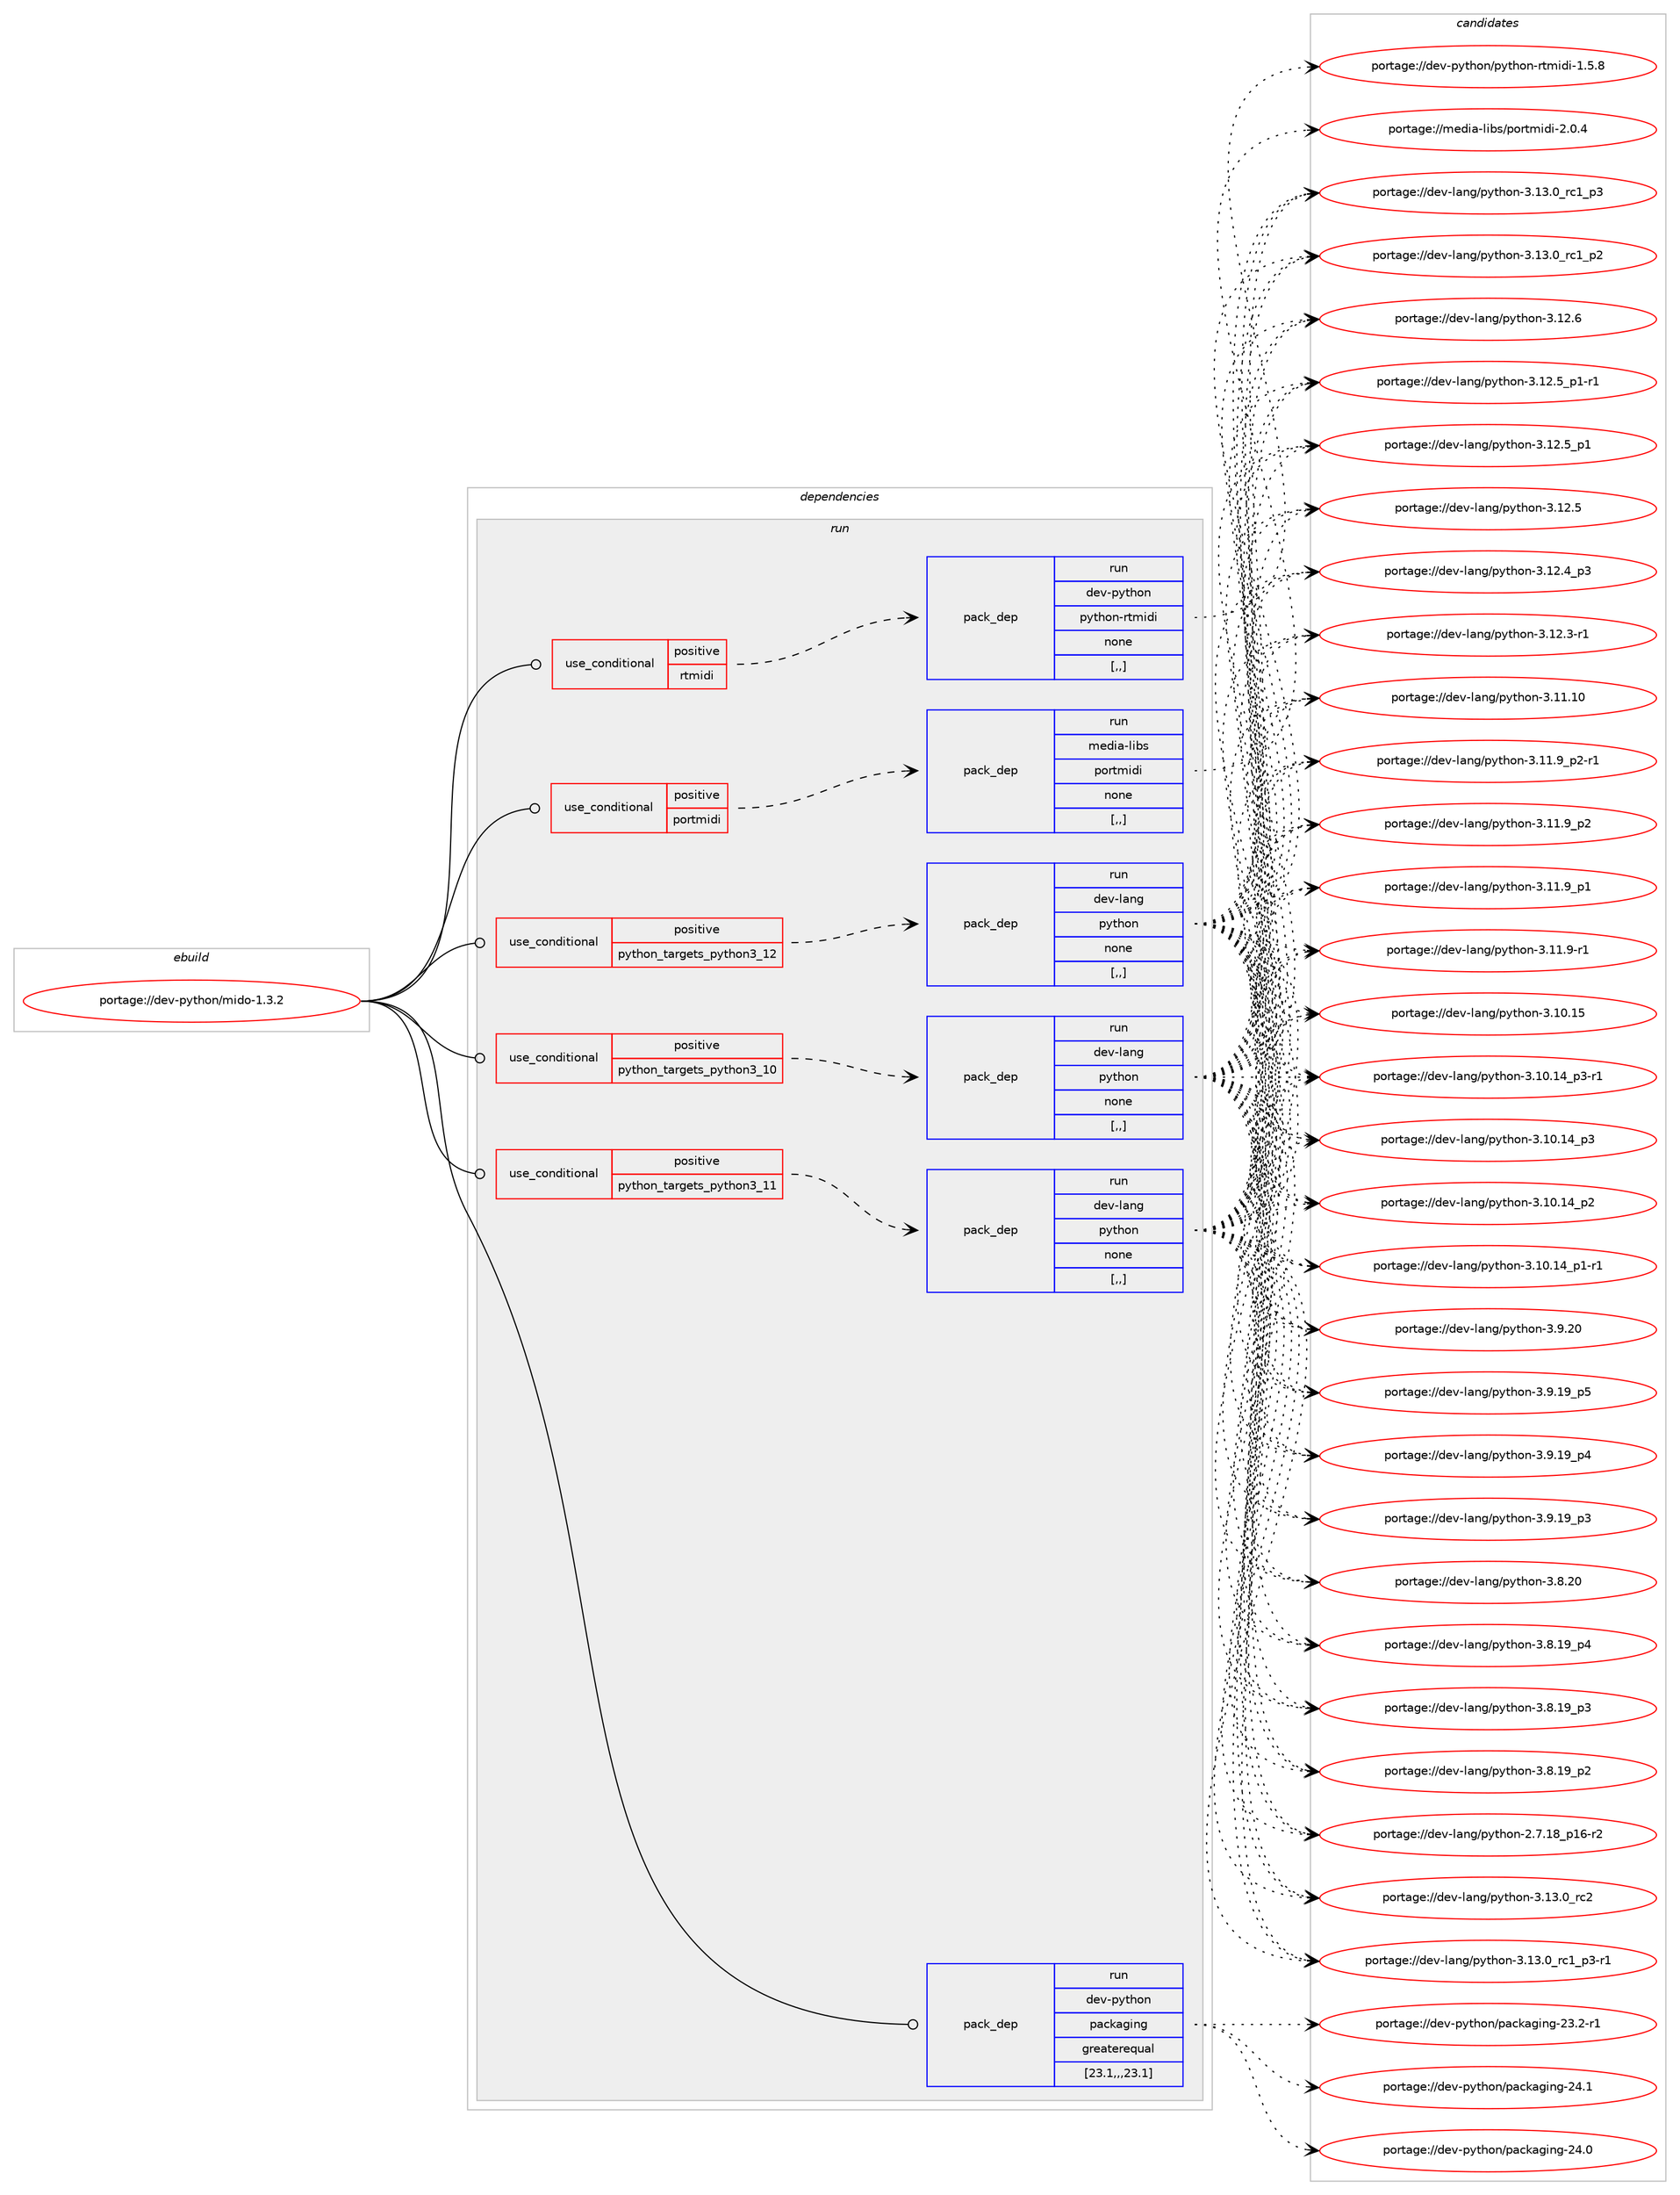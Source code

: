 digraph prolog {

# *************
# Graph options
# *************

newrank=true;
concentrate=true;
compound=true;
graph [rankdir=LR,fontname=Helvetica,fontsize=10,ranksep=1.5];#, ranksep=2.5, nodesep=0.2];
edge  [arrowhead=vee];
node  [fontname=Helvetica,fontsize=10];

# **********
# The ebuild
# **********

subgraph cluster_leftcol {
color=gray;
label=<<i>ebuild</i>>;
id [label="portage://dev-python/mido-1.3.2", color=red, width=4, href="../dev-python/mido-1.3.2.svg"];
}

# ****************
# The dependencies
# ****************

subgraph cluster_midcol {
color=gray;
label=<<i>dependencies</i>>;
subgraph cluster_compile {
fillcolor="#eeeeee";
style=filled;
label=<<i>compile</i>>;
}
subgraph cluster_compileandrun {
fillcolor="#eeeeee";
style=filled;
label=<<i>compile and run</i>>;
}
subgraph cluster_run {
fillcolor="#eeeeee";
style=filled;
label=<<i>run</i>>;
subgraph cond165137 {
dependency645610 [label=<<TABLE BORDER="0" CELLBORDER="1" CELLSPACING="0" CELLPADDING="4"><TR><TD ROWSPAN="3" CELLPADDING="10">use_conditional</TD></TR><TR><TD>positive</TD></TR><TR><TD>portmidi</TD></TR></TABLE>>, shape=none, color=red];
subgraph pack475654 {
dependency645611 [label=<<TABLE BORDER="0" CELLBORDER="1" CELLSPACING="0" CELLPADDING="4" WIDTH="220"><TR><TD ROWSPAN="6" CELLPADDING="30">pack_dep</TD></TR><TR><TD WIDTH="110">run</TD></TR><TR><TD>media-libs</TD></TR><TR><TD>portmidi</TD></TR><TR><TD>none</TD></TR><TR><TD>[,,]</TD></TR></TABLE>>, shape=none, color=blue];
}
dependency645610:e -> dependency645611:w [weight=20,style="dashed",arrowhead="vee"];
}
id:e -> dependency645610:w [weight=20,style="solid",arrowhead="odot"];
subgraph cond165138 {
dependency645612 [label=<<TABLE BORDER="0" CELLBORDER="1" CELLSPACING="0" CELLPADDING="4"><TR><TD ROWSPAN="3" CELLPADDING="10">use_conditional</TD></TR><TR><TD>positive</TD></TR><TR><TD>python_targets_python3_10</TD></TR></TABLE>>, shape=none, color=red];
subgraph pack475655 {
dependency645613 [label=<<TABLE BORDER="0" CELLBORDER="1" CELLSPACING="0" CELLPADDING="4" WIDTH="220"><TR><TD ROWSPAN="6" CELLPADDING="30">pack_dep</TD></TR><TR><TD WIDTH="110">run</TD></TR><TR><TD>dev-lang</TD></TR><TR><TD>python</TD></TR><TR><TD>none</TD></TR><TR><TD>[,,]</TD></TR></TABLE>>, shape=none, color=blue];
}
dependency645612:e -> dependency645613:w [weight=20,style="dashed",arrowhead="vee"];
}
id:e -> dependency645612:w [weight=20,style="solid",arrowhead="odot"];
subgraph cond165139 {
dependency645614 [label=<<TABLE BORDER="0" CELLBORDER="1" CELLSPACING="0" CELLPADDING="4"><TR><TD ROWSPAN="3" CELLPADDING="10">use_conditional</TD></TR><TR><TD>positive</TD></TR><TR><TD>python_targets_python3_11</TD></TR></TABLE>>, shape=none, color=red];
subgraph pack475656 {
dependency645615 [label=<<TABLE BORDER="0" CELLBORDER="1" CELLSPACING="0" CELLPADDING="4" WIDTH="220"><TR><TD ROWSPAN="6" CELLPADDING="30">pack_dep</TD></TR><TR><TD WIDTH="110">run</TD></TR><TR><TD>dev-lang</TD></TR><TR><TD>python</TD></TR><TR><TD>none</TD></TR><TR><TD>[,,]</TD></TR></TABLE>>, shape=none, color=blue];
}
dependency645614:e -> dependency645615:w [weight=20,style="dashed",arrowhead="vee"];
}
id:e -> dependency645614:w [weight=20,style="solid",arrowhead="odot"];
subgraph cond165140 {
dependency645616 [label=<<TABLE BORDER="0" CELLBORDER="1" CELLSPACING="0" CELLPADDING="4"><TR><TD ROWSPAN="3" CELLPADDING="10">use_conditional</TD></TR><TR><TD>positive</TD></TR><TR><TD>python_targets_python3_12</TD></TR></TABLE>>, shape=none, color=red];
subgraph pack475657 {
dependency645617 [label=<<TABLE BORDER="0" CELLBORDER="1" CELLSPACING="0" CELLPADDING="4" WIDTH="220"><TR><TD ROWSPAN="6" CELLPADDING="30">pack_dep</TD></TR><TR><TD WIDTH="110">run</TD></TR><TR><TD>dev-lang</TD></TR><TR><TD>python</TD></TR><TR><TD>none</TD></TR><TR><TD>[,,]</TD></TR></TABLE>>, shape=none, color=blue];
}
dependency645616:e -> dependency645617:w [weight=20,style="dashed",arrowhead="vee"];
}
id:e -> dependency645616:w [weight=20,style="solid",arrowhead="odot"];
subgraph cond165141 {
dependency645618 [label=<<TABLE BORDER="0" CELLBORDER="1" CELLSPACING="0" CELLPADDING="4"><TR><TD ROWSPAN="3" CELLPADDING="10">use_conditional</TD></TR><TR><TD>positive</TD></TR><TR><TD>rtmidi</TD></TR></TABLE>>, shape=none, color=red];
subgraph pack475658 {
dependency645619 [label=<<TABLE BORDER="0" CELLBORDER="1" CELLSPACING="0" CELLPADDING="4" WIDTH="220"><TR><TD ROWSPAN="6" CELLPADDING="30">pack_dep</TD></TR><TR><TD WIDTH="110">run</TD></TR><TR><TD>dev-python</TD></TR><TR><TD>python-rtmidi</TD></TR><TR><TD>none</TD></TR><TR><TD>[,,]</TD></TR></TABLE>>, shape=none, color=blue];
}
dependency645618:e -> dependency645619:w [weight=20,style="dashed",arrowhead="vee"];
}
id:e -> dependency645618:w [weight=20,style="solid",arrowhead="odot"];
subgraph pack475659 {
dependency645620 [label=<<TABLE BORDER="0" CELLBORDER="1" CELLSPACING="0" CELLPADDING="4" WIDTH="220"><TR><TD ROWSPAN="6" CELLPADDING="30">pack_dep</TD></TR><TR><TD WIDTH="110">run</TD></TR><TR><TD>dev-python</TD></TR><TR><TD>packaging</TD></TR><TR><TD>greaterequal</TD></TR><TR><TD>[23.1,,,23.1]</TD></TR></TABLE>>, shape=none, color=blue];
}
id:e -> dependency645620:w [weight=20,style="solid",arrowhead="odot"];
}
}

# **************
# The candidates
# **************

subgraph cluster_choices {
rank=same;
color=gray;
label=<<i>candidates</i>>;

subgraph choice475654 {
color=black;
nodesep=1;
choice10910110010597451081059811547112111114116109105100105455046484652 [label="portage://media-libs/portmidi-2.0.4", color=red, width=4,href="../media-libs/portmidi-2.0.4.svg"];
dependency645611:e -> choice10910110010597451081059811547112111114116109105100105455046484652:w [style=dotted,weight="100"];
}
subgraph choice475655 {
color=black;
nodesep=1;
choice10010111845108971101034711212111610411111045514649514648951149950 [label="portage://dev-lang/python-3.13.0_rc2", color=red, width=4,href="../dev-lang/python-3.13.0_rc2.svg"];
choice1001011184510897110103471121211161041111104551464951464895114994995112514511449 [label="portage://dev-lang/python-3.13.0_rc1_p3-r1", color=red, width=4,href="../dev-lang/python-3.13.0_rc1_p3-r1.svg"];
choice100101118451089711010347112121116104111110455146495146489511499499511251 [label="portage://dev-lang/python-3.13.0_rc1_p3", color=red, width=4,href="../dev-lang/python-3.13.0_rc1_p3.svg"];
choice100101118451089711010347112121116104111110455146495146489511499499511250 [label="portage://dev-lang/python-3.13.0_rc1_p2", color=red, width=4,href="../dev-lang/python-3.13.0_rc1_p2.svg"];
choice10010111845108971101034711212111610411111045514649504654 [label="portage://dev-lang/python-3.12.6", color=red, width=4,href="../dev-lang/python-3.12.6.svg"];
choice1001011184510897110103471121211161041111104551464950465395112494511449 [label="portage://dev-lang/python-3.12.5_p1-r1", color=red, width=4,href="../dev-lang/python-3.12.5_p1-r1.svg"];
choice100101118451089711010347112121116104111110455146495046539511249 [label="portage://dev-lang/python-3.12.5_p1", color=red, width=4,href="../dev-lang/python-3.12.5_p1.svg"];
choice10010111845108971101034711212111610411111045514649504653 [label="portage://dev-lang/python-3.12.5", color=red, width=4,href="../dev-lang/python-3.12.5.svg"];
choice100101118451089711010347112121116104111110455146495046529511251 [label="portage://dev-lang/python-3.12.4_p3", color=red, width=4,href="../dev-lang/python-3.12.4_p3.svg"];
choice100101118451089711010347112121116104111110455146495046514511449 [label="portage://dev-lang/python-3.12.3-r1", color=red, width=4,href="../dev-lang/python-3.12.3-r1.svg"];
choice1001011184510897110103471121211161041111104551464949464948 [label="portage://dev-lang/python-3.11.10", color=red, width=4,href="../dev-lang/python-3.11.10.svg"];
choice1001011184510897110103471121211161041111104551464949465795112504511449 [label="portage://dev-lang/python-3.11.9_p2-r1", color=red, width=4,href="../dev-lang/python-3.11.9_p2-r1.svg"];
choice100101118451089711010347112121116104111110455146494946579511250 [label="portage://dev-lang/python-3.11.9_p2", color=red, width=4,href="../dev-lang/python-3.11.9_p2.svg"];
choice100101118451089711010347112121116104111110455146494946579511249 [label="portage://dev-lang/python-3.11.9_p1", color=red, width=4,href="../dev-lang/python-3.11.9_p1.svg"];
choice100101118451089711010347112121116104111110455146494946574511449 [label="portage://dev-lang/python-3.11.9-r1", color=red, width=4,href="../dev-lang/python-3.11.9-r1.svg"];
choice1001011184510897110103471121211161041111104551464948464953 [label="portage://dev-lang/python-3.10.15", color=red, width=4,href="../dev-lang/python-3.10.15.svg"];
choice100101118451089711010347112121116104111110455146494846495295112514511449 [label="portage://dev-lang/python-3.10.14_p3-r1", color=red, width=4,href="../dev-lang/python-3.10.14_p3-r1.svg"];
choice10010111845108971101034711212111610411111045514649484649529511251 [label="portage://dev-lang/python-3.10.14_p3", color=red, width=4,href="../dev-lang/python-3.10.14_p3.svg"];
choice10010111845108971101034711212111610411111045514649484649529511250 [label="portage://dev-lang/python-3.10.14_p2", color=red, width=4,href="../dev-lang/python-3.10.14_p2.svg"];
choice100101118451089711010347112121116104111110455146494846495295112494511449 [label="portage://dev-lang/python-3.10.14_p1-r1", color=red, width=4,href="../dev-lang/python-3.10.14_p1-r1.svg"];
choice10010111845108971101034711212111610411111045514657465048 [label="portage://dev-lang/python-3.9.20", color=red, width=4,href="../dev-lang/python-3.9.20.svg"];
choice100101118451089711010347112121116104111110455146574649579511253 [label="portage://dev-lang/python-3.9.19_p5", color=red, width=4,href="../dev-lang/python-3.9.19_p5.svg"];
choice100101118451089711010347112121116104111110455146574649579511252 [label="portage://dev-lang/python-3.9.19_p4", color=red, width=4,href="../dev-lang/python-3.9.19_p4.svg"];
choice100101118451089711010347112121116104111110455146574649579511251 [label="portage://dev-lang/python-3.9.19_p3", color=red, width=4,href="../dev-lang/python-3.9.19_p3.svg"];
choice10010111845108971101034711212111610411111045514656465048 [label="portage://dev-lang/python-3.8.20", color=red, width=4,href="../dev-lang/python-3.8.20.svg"];
choice100101118451089711010347112121116104111110455146564649579511252 [label="portage://dev-lang/python-3.8.19_p4", color=red, width=4,href="../dev-lang/python-3.8.19_p4.svg"];
choice100101118451089711010347112121116104111110455146564649579511251 [label="portage://dev-lang/python-3.8.19_p3", color=red, width=4,href="../dev-lang/python-3.8.19_p3.svg"];
choice100101118451089711010347112121116104111110455146564649579511250 [label="portage://dev-lang/python-3.8.19_p2", color=red, width=4,href="../dev-lang/python-3.8.19_p2.svg"];
choice100101118451089711010347112121116104111110455046554649569511249544511450 [label="portage://dev-lang/python-2.7.18_p16-r2", color=red, width=4,href="../dev-lang/python-2.7.18_p16-r2.svg"];
dependency645613:e -> choice10010111845108971101034711212111610411111045514649514648951149950:w [style=dotted,weight="100"];
dependency645613:e -> choice1001011184510897110103471121211161041111104551464951464895114994995112514511449:w [style=dotted,weight="100"];
dependency645613:e -> choice100101118451089711010347112121116104111110455146495146489511499499511251:w [style=dotted,weight="100"];
dependency645613:e -> choice100101118451089711010347112121116104111110455146495146489511499499511250:w [style=dotted,weight="100"];
dependency645613:e -> choice10010111845108971101034711212111610411111045514649504654:w [style=dotted,weight="100"];
dependency645613:e -> choice1001011184510897110103471121211161041111104551464950465395112494511449:w [style=dotted,weight="100"];
dependency645613:e -> choice100101118451089711010347112121116104111110455146495046539511249:w [style=dotted,weight="100"];
dependency645613:e -> choice10010111845108971101034711212111610411111045514649504653:w [style=dotted,weight="100"];
dependency645613:e -> choice100101118451089711010347112121116104111110455146495046529511251:w [style=dotted,weight="100"];
dependency645613:e -> choice100101118451089711010347112121116104111110455146495046514511449:w [style=dotted,weight="100"];
dependency645613:e -> choice1001011184510897110103471121211161041111104551464949464948:w [style=dotted,weight="100"];
dependency645613:e -> choice1001011184510897110103471121211161041111104551464949465795112504511449:w [style=dotted,weight="100"];
dependency645613:e -> choice100101118451089711010347112121116104111110455146494946579511250:w [style=dotted,weight="100"];
dependency645613:e -> choice100101118451089711010347112121116104111110455146494946579511249:w [style=dotted,weight="100"];
dependency645613:e -> choice100101118451089711010347112121116104111110455146494946574511449:w [style=dotted,weight="100"];
dependency645613:e -> choice1001011184510897110103471121211161041111104551464948464953:w [style=dotted,weight="100"];
dependency645613:e -> choice100101118451089711010347112121116104111110455146494846495295112514511449:w [style=dotted,weight="100"];
dependency645613:e -> choice10010111845108971101034711212111610411111045514649484649529511251:w [style=dotted,weight="100"];
dependency645613:e -> choice10010111845108971101034711212111610411111045514649484649529511250:w [style=dotted,weight="100"];
dependency645613:e -> choice100101118451089711010347112121116104111110455146494846495295112494511449:w [style=dotted,weight="100"];
dependency645613:e -> choice10010111845108971101034711212111610411111045514657465048:w [style=dotted,weight="100"];
dependency645613:e -> choice100101118451089711010347112121116104111110455146574649579511253:w [style=dotted,weight="100"];
dependency645613:e -> choice100101118451089711010347112121116104111110455146574649579511252:w [style=dotted,weight="100"];
dependency645613:e -> choice100101118451089711010347112121116104111110455146574649579511251:w [style=dotted,weight="100"];
dependency645613:e -> choice10010111845108971101034711212111610411111045514656465048:w [style=dotted,weight="100"];
dependency645613:e -> choice100101118451089711010347112121116104111110455146564649579511252:w [style=dotted,weight="100"];
dependency645613:e -> choice100101118451089711010347112121116104111110455146564649579511251:w [style=dotted,weight="100"];
dependency645613:e -> choice100101118451089711010347112121116104111110455146564649579511250:w [style=dotted,weight="100"];
dependency645613:e -> choice100101118451089711010347112121116104111110455046554649569511249544511450:w [style=dotted,weight="100"];
}
subgraph choice475656 {
color=black;
nodesep=1;
choice10010111845108971101034711212111610411111045514649514648951149950 [label="portage://dev-lang/python-3.13.0_rc2", color=red, width=4,href="../dev-lang/python-3.13.0_rc2.svg"];
choice1001011184510897110103471121211161041111104551464951464895114994995112514511449 [label="portage://dev-lang/python-3.13.0_rc1_p3-r1", color=red, width=4,href="../dev-lang/python-3.13.0_rc1_p3-r1.svg"];
choice100101118451089711010347112121116104111110455146495146489511499499511251 [label="portage://dev-lang/python-3.13.0_rc1_p3", color=red, width=4,href="../dev-lang/python-3.13.0_rc1_p3.svg"];
choice100101118451089711010347112121116104111110455146495146489511499499511250 [label="portage://dev-lang/python-3.13.0_rc1_p2", color=red, width=4,href="../dev-lang/python-3.13.0_rc1_p2.svg"];
choice10010111845108971101034711212111610411111045514649504654 [label="portage://dev-lang/python-3.12.6", color=red, width=4,href="../dev-lang/python-3.12.6.svg"];
choice1001011184510897110103471121211161041111104551464950465395112494511449 [label="portage://dev-lang/python-3.12.5_p1-r1", color=red, width=4,href="../dev-lang/python-3.12.5_p1-r1.svg"];
choice100101118451089711010347112121116104111110455146495046539511249 [label="portage://dev-lang/python-3.12.5_p1", color=red, width=4,href="../dev-lang/python-3.12.5_p1.svg"];
choice10010111845108971101034711212111610411111045514649504653 [label="portage://dev-lang/python-3.12.5", color=red, width=4,href="../dev-lang/python-3.12.5.svg"];
choice100101118451089711010347112121116104111110455146495046529511251 [label="portage://dev-lang/python-3.12.4_p3", color=red, width=4,href="../dev-lang/python-3.12.4_p3.svg"];
choice100101118451089711010347112121116104111110455146495046514511449 [label="portage://dev-lang/python-3.12.3-r1", color=red, width=4,href="../dev-lang/python-3.12.3-r1.svg"];
choice1001011184510897110103471121211161041111104551464949464948 [label="portage://dev-lang/python-3.11.10", color=red, width=4,href="../dev-lang/python-3.11.10.svg"];
choice1001011184510897110103471121211161041111104551464949465795112504511449 [label="portage://dev-lang/python-3.11.9_p2-r1", color=red, width=4,href="../dev-lang/python-3.11.9_p2-r1.svg"];
choice100101118451089711010347112121116104111110455146494946579511250 [label="portage://dev-lang/python-3.11.9_p2", color=red, width=4,href="../dev-lang/python-3.11.9_p2.svg"];
choice100101118451089711010347112121116104111110455146494946579511249 [label="portage://dev-lang/python-3.11.9_p1", color=red, width=4,href="../dev-lang/python-3.11.9_p1.svg"];
choice100101118451089711010347112121116104111110455146494946574511449 [label="portage://dev-lang/python-3.11.9-r1", color=red, width=4,href="../dev-lang/python-3.11.9-r1.svg"];
choice1001011184510897110103471121211161041111104551464948464953 [label="portage://dev-lang/python-3.10.15", color=red, width=4,href="../dev-lang/python-3.10.15.svg"];
choice100101118451089711010347112121116104111110455146494846495295112514511449 [label="portage://dev-lang/python-3.10.14_p3-r1", color=red, width=4,href="../dev-lang/python-3.10.14_p3-r1.svg"];
choice10010111845108971101034711212111610411111045514649484649529511251 [label="portage://dev-lang/python-3.10.14_p3", color=red, width=4,href="../dev-lang/python-3.10.14_p3.svg"];
choice10010111845108971101034711212111610411111045514649484649529511250 [label="portage://dev-lang/python-3.10.14_p2", color=red, width=4,href="../dev-lang/python-3.10.14_p2.svg"];
choice100101118451089711010347112121116104111110455146494846495295112494511449 [label="portage://dev-lang/python-3.10.14_p1-r1", color=red, width=4,href="../dev-lang/python-3.10.14_p1-r1.svg"];
choice10010111845108971101034711212111610411111045514657465048 [label="portage://dev-lang/python-3.9.20", color=red, width=4,href="../dev-lang/python-3.9.20.svg"];
choice100101118451089711010347112121116104111110455146574649579511253 [label="portage://dev-lang/python-3.9.19_p5", color=red, width=4,href="../dev-lang/python-3.9.19_p5.svg"];
choice100101118451089711010347112121116104111110455146574649579511252 [label="portage://dev-lang/python-3.9.19_p4", color=red, width=4,href="../dev-lang/python-3.9.19_p4.svg"];
choice100101118451089711010347112121116104111110455146574649579511251 [label="portage://dev-lang/python-3.9.19_p3", color=red, width=4,href="../dev-lang/python-3.9.19_p3.svg"];
choice10010111845108971101034711212111610411111045514656465048 [label="portage://dev-lang/python-3.8.20", color=red, width=4,href="../dev-lang/python-3.8.20.svg"];
choice100101118451089711010347112121116104111110455146564649579511252 [label="portage://dev-lang/python-3.8.19_p4", color=red, width=4,href="../dev-lang/python-3.8.19_p4.svg"];
choice100101118451089711010347112121116104111110455146564649579511251 [label="portage://dev-lang/python-3.8.19_p3", color=red, width=4,href="../dev-lang/python-3.8.19_p3.svg"];
choice100101118451089711010347112121116104111110455146564649579511250 [label="portage://dev-lang/python-3.8.19_p2", color=red, width=4,href="../dev-lang/python-3.8.19_p2.svg"];
choice100101118451089711010347112121116104111110455046554649569511249544511450 [label="portage://dev-lang/python-2.7.18_p16-r2", color=red, width=4,href="../dev-lang/python-2.7.18_p16-r2.svg"];
dependency645615:e -> choice10010111845108971101034711212111610411111045514649514648951149950:w [style=dotted,weight="100"];
dependency645615:e -> choice1001011184510897110103471121211161041111104551464951464895114994995112514511449:w [style=dotted,weight="100"];
dependency645615:e -> choice100101118451089711010347112121116104111110455146495146489511499499511251:w [style=dotted,weight="100"];
dependency645615:e -> choice100101118451089711010347112121116104111110455146495146489511499499511250:w [style=dotted,weight="100"];
dependency645615:e -> choice10010111845108971101034711212111610411111045514649504654:w [style=dotted,weight="100"];
dependency645615:e -> choice1001011184510897110103471121211161041111104551464950465395112494511449:w [style=dotted,weight="100"];
dependency645615:e -> choice100101118451089711010347112121116104111110455146495046539511249:w [style=dotted,weight="100"];
dependency645615:e -> choice10010111845108971101034711212111610411111045514649504653:w [style=dotted,weight="100"];
dependency645615:e -> choice100101118451089711010347112121116104111110455146495046529511251:w [style=dotted,weight="100"];
dependency645615:e -> choice100101118451089711010347112121116104111110455146495046514511449:w [style=dotted,weight="100"];
dependency645615:e -> choice1001011184510897110103471121211161041111104551464949464948:w [style=dotted,weight="100"];
dependency645615:e -> choice1001011184510897110103471121211161041111104551464949465795112504511449:w [style=dotted,weight="100"];
dependency645615:e -> choice100101118451089711010347112121116104111110455146494946579511250:w [style=dotted,weight="100"];
dependency645615:e -> choice100101118451089711010347112121116104111110455146494946579511249:w [style=dotted,weight="100"];
dependency645615:e -> choice100101118451089711010347112121116104111110455146494946574511449:w [style=dotted,weight="100"];
dependency645615:e -> choice1001011184510897110103471121211161041111104551464948464953:w [style=dotted,weight="100"];
dependency645615:e -> choice100101118451089711010347112121116104111110455146494846495295112514511449:w [style=dotted,weight="100"];
dependency645615:e -> choice10010111845108971101034711212111610411111045514649484649529511251:w [style=dotted,weight="100"];
dependency645615:e -> choice10010111845108971101034711212111610411111045514649484649529511250:w [style=dotted,weight="100"];
dependency645615:e -> choice100101118451089711010347112121116104111110455146494846495295112494511449:w [style=dotted,weight="100"];
dependency645615:e -> choice10010111845108971101034711212111610411111045514657465048:w [style=dotted,weight="100"];
dependency645615:e -> choice100101118451089711010347112121116104111110455146574649579511253:w [style=dotted,weight="100"];
dependency645615:e -> choice100101118451089711010347112121116104111110455146574649579511252:w [style=dotted,weight="100"];
dependency645615:e -> choice100101118451089711010347112121116104111110455146574649579511251:w [style=dotted,weight="100"];
dependency645615:e -> choice10010111845108971101034711212111610411111045514656465048:w [style=dotted,weight="100"];
dependency645615:e -> choice100101118451089711010347112121116104111110455146564649579511252:w [style=dotted,weight="100"];
dependency645615:e -> choice100101118451089711010347112121116104111110455146564649579511251:w [style=dotted,weight="100"];
dependency645615:e -> choice100101118451089711010347112121116104111110455146564649579511250:w [style=dotted,weight="100"];
dependency645615:e -> choice100101118451089711010347112121116104111110455046554649569511249544511450:w [style=dotted,weight="100"];
}
subgraph choice475657 {
color=black;
nodesep=1;
choice10010111845108971101034711212111610411111045514649514648951149950 [label="portage://dev-lang/python-3.13.0_rc2", color=red, width=4,href="../dev-lang/python-3.13.0_rc2.svg"];
choice1001011184510897110103471121211161041111104551464951464895114994995112514511449 [label="portage://dev-lang/python-3.13.0_rc1_p3-r1", color=red, width=4,href="../dev-lang/python-3.13.0_rc1_p3-r1.svg"];
choice100101118451089711010347112121116104111110455146495146489511499499511251 [label="portage://dev-lang/python-3.13.0_rc1_p3", color=red, width=4,href="../dev-lang/python-3.13.0_rc1_p3.svg"];
choice100101118451089711010347112121116104111110455146495146489511499499511250 [label="portage://dev-lang/python-3.13.0_rc1_p2", color=red, width=4,href="../dev-lang/python-3.13.0_rc1_p2.svg"];
choice10010111845108971101034711212111610411111045514649504654 [label="portage://dev-lang/python-3.12.6", color=red, width=4,href="../dev-lang/python-3.12.6.svg"];
choice1001011184510897110103471121211161041111104551464950465395112494511449 [label="portage://dev-lang/python-3.12.5_p1-r1", color=red, width=4,href="../dev-lang/python-3.12.5_p1-r1.svg"];
choice100101118451089711010347112121116104111110455146495046539511249 [label="portage://dev-lang/python-3.12.5_p1", color=red, width=4,href="../dev-lang/python-3.12.5_p1.svg"];
choice10010111845108971101034711212111610411111045514649504653 [label="portage://dev-lang/python-3.12.5", color=red, width=4,href="../dev-lang/python-3.12.5.svg"];
choice100101118451089711010347112121116104111110455146495046529511251 [label="portage://dev-lang/python-3.12.4_p3", color=red, width=4,href="../dev-lang/python-3.12.4_p3.svg"];
choice100101118451089711010347112121116104111110455146495046514511449 [label="portage://dev-lang/python-3.12.3-r1", color=red, width=4,href="../dev-lang/python-3.12.3-r1.svg"];
choice1001011184510897110103471121211161041111104551464949464948 [label="portage://dev-lang/python-3.11.10", color=red, width=4,href="../dev-lang/python-3.11.10.svg"];
choice1001011184510897110103471121211161041111104551464949465795112504511449 [label="portage://dev-lang/python-3.11.9_p2-r1", color=red, width=4,href="../dev-lang/python-3.11.9_p2-r1.svg"];
choice100101118451089711010347112121116104111110455146494946579511250 [label="portage://dev-lang/python-3.11.9_p2", color=red, width=4,href="../dev-lang/python-3.11.9_p2.svg"];
choice100101118451089711010347112121116104111110455146494946579511249 [label="portage://dev-lang/python-3.11.9_p1", color=red, width=4,href="../dev-lang/python-3.11.9_p1.svg"];
choice100101118451089711010347112121116104111110455146494946574511449 [label="portage://dev-lang/python-3.11.9-r1", color=red, width=4,href="../dev-lang/python-3.11.9-r1.svg"];
choice1001011184510897110103471121211161041111104551464948464953 [label="portage://dev-lang/python-3.10.15", color=red, width=4,href="../dev-lang/python-3.10.15.svg"];
choice100101118451089711010347112121116104111110455146494846495295112514511449 [label="portage://dev-lang/python-3.10.14_p3-r1", color=red, width=4,href="../dev-lang/python-3.10.14_p3-r1.svg"];
choice10010111845108971101034711212111610411111045514649484649529511251 [label="portage://dev-lang/python-3.10.14_p3", color=red, width=4,href="../dev-lang/python-3.10.14_p3.svg"];
choice10010111845108971101034711212111610411111045514649484649529511250 [label="portage://dev-lang/python-3.10.14_p2", color=red, width=4,href="../dev-lang/python-3.10.14_p2.svg"];
choice100101118451089711010347112121116104111110455146494846495295112494511449 [label="portage://dev-lang/python-3.10.14_p1-r1", color=red, width=4,href="../dev-lang/python-3.10.14_p1-r1.svg"];
choice10010111845108971101034711212111610411111045514657465048 [label="portage://dev-lang/python-3.9.20", color=red, width=4,href="../dev-lang/python-3.9.20.svg"];
choice100101118451089711010347112121116104111110455146574649579511253 [label="portage://dev-lang/python-3.9.19_p5", color=red, width=4,href="../dev-lang/python-3.9.19_p5.svg"];
choice100101118451089711010347112121116104111110455146574649579511252 [label="portage://dev-lang/python-3.9.19_p4", color=red, width=4,href="../dev-lang/python-3.9.19_p4.svg"];
choice100101118451089711010347112121116104111110455146574649579511251 [label="portage://dev-lang/python-3.9.19_p3", color=red, width=4,href="../dev-lang/python-3.9.19_p3.svg"];
choice10010111845108971101034711212111610411111045514656465048 [label="portage://dev-lang/python-3.8.20", color=red, width=4,href="../dev-lang/python-3.8.20.svg"];
choice100101118451089711010347112121116104111110455146564649579511252 [label="portage://dev-lang/python-3.8.19_p4", color=red, width=4,href="../dev-lang/python-3.8.19_p4.svg"];
choice100101118451089711010347112121116104111110455146564649579511251 [label="portage://dev-lang/python-3.8.19_p3", color=red, width=4,href="../dev-lang/python-3.8.19_p3.svg"];
choice100101118451089711010347112121116104111110455146564649579511250 [label="portage://dev-lang/python-3.8.19_p2", color=red, width=4,href="../dev-lang/python-3.8.19_p2.svg"];
choice100101118451089711010347112121116104111110455046554649569511249544511450 [label="portage://dev-lang/python-2.7.18_p16-r2", color=red, width=4,href="../dev-lang/python-2.7.18_p16-r2.svg"];
dependency645617:e -> choice10010111845108971101034711212111610411111045514649514648951149950:w [style=dotted,weight="100"];
dependency645617:e -> choice1001011184510897110103471121211161041111104551464951464895114994995112514511449:w [style=dotted,weight="100"];
dependency645617:e -> choice100101118451089711010347112121116104111110455146495146489511499499511251:w [style=dotted,weight="100"];
dependency645617:e -> choice100101118451089711010347112121116104111110455146495146489511499499511250:w [style=dotted,weight="100"];
dependency645617:e -> choice10010111845108971101034711212111610411111045514649504654:w [style=dotted,weight="100"];
dependency645617:e -> choice1001011184510897110103471121211161041111104551464950465395112494511449:w [style=dotted,weight="100"];
dependency645617:e -> choice100101118451089711010347112121116104111110455146495046539511249:w [style=dotted,weight="100"];
dependency645617:e -> choice10010111845108971101034711212111610411111045514649504653:w [style=dotted,weight="100"];
dependency645617:e -> choice100101118451089711010347112121116104111110455146495046529511251:w [style=dotted,weight="100"];
dependency645617:e -> choice100101118451089711010347112121116104111110455146495046514511449:w [style=dotted,weight="100"];
dependency645617:e -> choice1001011184510897110103471121211161041111104551464949464948:w [style=dotted,weight="100"];
dependency645617:e -> choice1001011184510897110103471121211161041111104551464949465795112504511449:w [style=dotted,weight="100"];
dependency645617:e -> choice100101118451089711010347112121116104111110455146494946579511250:w [style=dotted,weight="100"];
dependency645617:e -> choice100101118451089711010347112121116104111110455146494946579511249:w [style=dotted,weight="100"];
dependency645617:e -> choice100101118451089711010347112121116104111110455146494946574511449:w [style=dotted,weight="100"];
dependency645617:e -> choice1001011184510897110103471121211161041111104551464948464953:w [style=dotted,weight="100"];
dependency645617:e -> choice100101118451089711010347112121116104111110455146494846495295112514511449:w [style=dotted,weight="100"];
dependency645617:e -> choice10010111845108971101034711212111610411111045514649484649529511251:w [style=dotted,weight="100"];
dependency645617:e -> choice10010111845108971101034711212111610411111045514649484649529511250:w [style=dotted,weight="100"];
dependency645617:e -> choice100101118451089711010347112121116104111110455146494846495295112494511449:w [style=dotted,weight="100"];
dependency645617:e -> choice10010111845108971101034711212111610411111045514657465048:w [style=dotted,weight="100"];
dependency645617:e -> choice100101118451089711010347112121116104111110455146574649579511253:w [style=dotted,weight="100"];
dependency645617:e -> choice100101118451089711010347112121116104111110455146574649579511252:w [style=dotted,weight="100"];
dependency645617:e -> choice100101118451089711010347112121116104111110455146574649579511251:w [style=dotted,weight="100"];
dependency645617:e -> choice10010111845108971101034711212111610411111045514656465048:w [style=dotted,weight="100"];
dependency645617:e -> choice100101118451089711010347112121116104111110455146564649579511252:w [style=dotted,weight="100"];
dependency645617:e -> choice100101118451089711010347112121116104111110455146564649579511251:w [style=dotted,weight="100"];
dependency645617:e -> choice100101118451089711010347112121116104111110455146564649579511250:w [style=dotted,weight="100"];
dependency645617:e -> choice100101118451089711010347112121116104111110455046554649569511249544511450:w [style=dotted,weight="100"];
}
subgraph choice475658 {
color=black;
nodesep=1;
choice100101118451121211161041111104711212111610411111045114116109105100105454946534656 [label="portage://dev-python/python-rtmidi-1.5.8", color=red, width=4,href="../dev-python/python-rtmidi-1.5.8.svg"];
dependency645619:e -> choice100101118451121211161041111104711212111610411111045114116109105100105454946534656:w [style=dotted,weight="100"];
}
subgraph choice475659 {
color=black;
nodesep=1;
choice10010111845112121116104111110471129799107971031051101034550524649 [label="portage://dev-python/packaging-24.1", color=red, width=4,href="../dev-python/packaging-24.1.svg"];
choice10010111845112121116104111110471129799107971031051101034550524648 [label="portage://dev-python/packaging-24.0", color=red, width=4,href="../dev-python/packaging-24.0.svg"];
choice100101118451121211161041111104711297991079710310511010345505146504511449 [label="portage://dev-python/packaging-23.2-r1", color=red, width=4,href="../dev-python/packaging-23.2-r1.svg"];
dependency645620:e -> choice10010111845112121116104111110471129799107971031051101034550524649:w [style=dotted,weight="100"];
dependency645620:e -> choice10010111845112121116104111110471129799107971031051101034550524648:w [style=dotted,weight="100"];
dependency645620:e -> choice100101118451121211161041111104711297991079710310511010345505146504511449:w [style=dotted,weight="100"];
}
}

}
